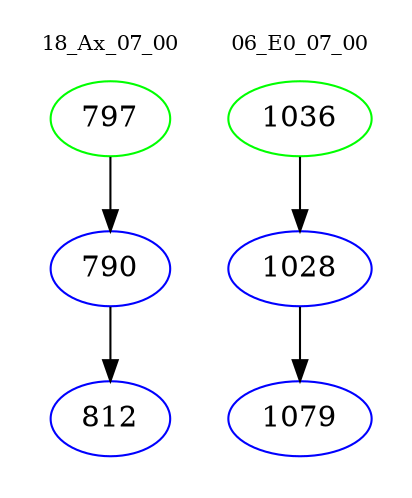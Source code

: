 digraph{
subgraph cluster_0 {
color = white
label = "18_Ax_07_00";
fontsize=10;
T0_797 [label="797", color="green"]
T0_797 -> T0_790 [color="black"]
T0_790 [label="790", color="blue"]
T0_790 -> T0_812 [color="black"]
T0_812 [label="812", color="blue"]
}
subgraph cluster_1 {
color = white
label = "06_E0_07_00";
fontsize=10;
T1_1036 [label="1036", color="green"]
T1_1036 -> T1_1028 [color="black"]
T1_1028 [label="1028", color="blue"]
T1_1028 -> T1_1079 [color="black"]
T1_1079 [label="1079", color="blue"]
}
}
